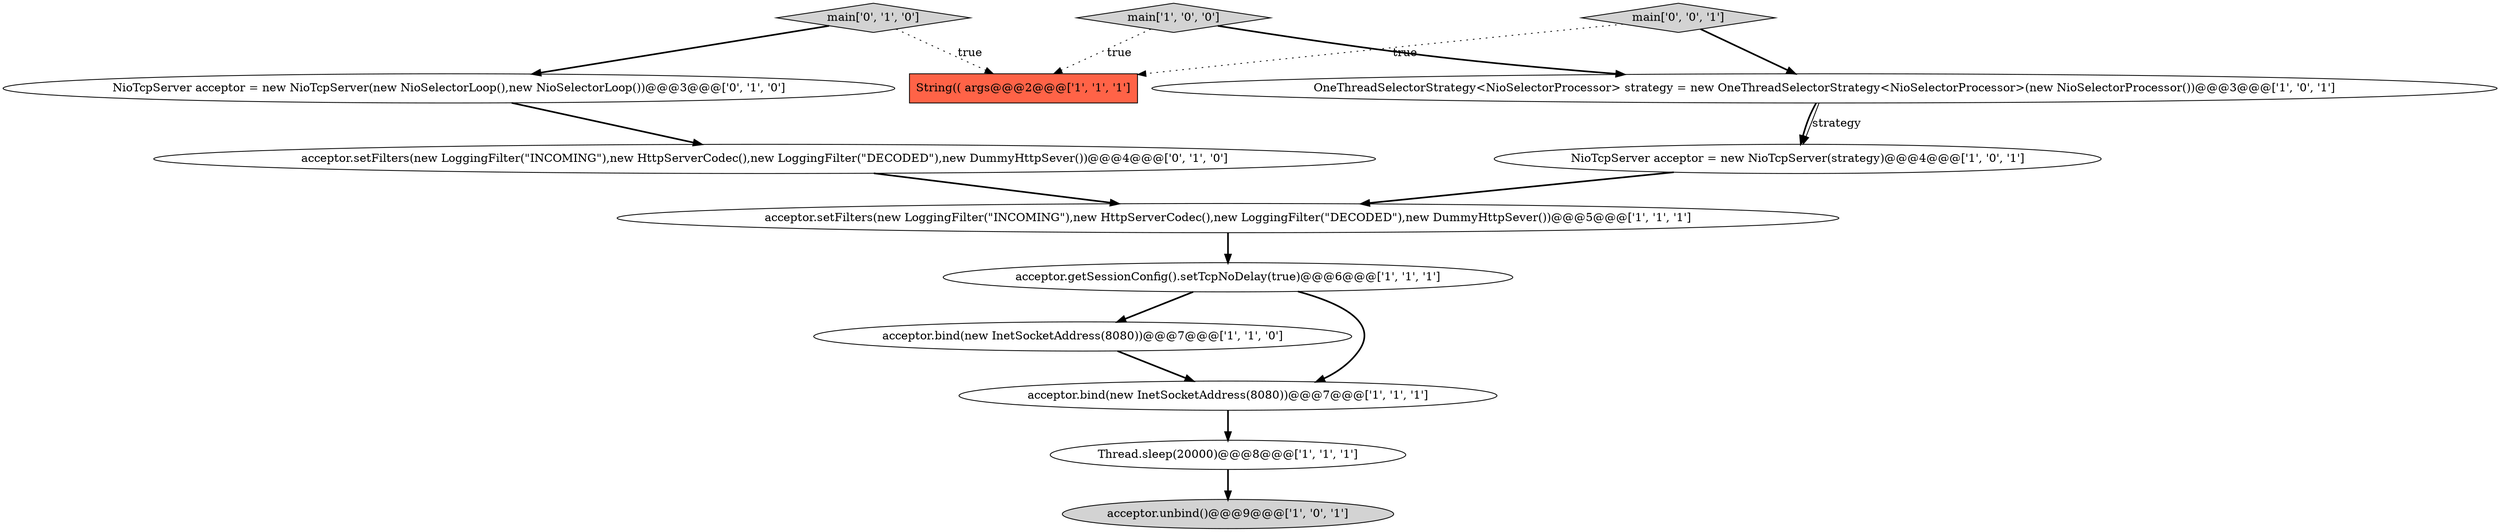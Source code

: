 digraph {
9 [style = filled, label = "main['1', '0', '0']", fillcolor = lightgray, shape = diamond image = "AAA0AAABBB1BBB"];
11 [style = filled, label = "NioTcpServer acceptor = new NioTcpServer(new NioSelectorLoop(),new NioSelectorLoop())@@@3@@@['0', '1', '0']", fillcolor = white, shape = ellipse image = "AAA0AAABBB2BBB"];
1 [style = filled, label = "String(( args@@@2@@@['1', '1', '1']", fillcolor = tomato, shape = box image = "AAA0AAABBB1BBB"];
3 [style = filled, label = "OneThreadSelectorStrategy<NioSelectorProcessor> strategy = new OneThreadSelectorStrategy<NioSelectorProcessor>(new NioSelectorProcessor())@@@3@@@['1', '0', '1']", fillcolor = white, shape = ellipse image = "AAA0AAABBB1BBB"];
10 [style = filled, label = "acceptor.setFilters(new LoggingFilter(\"INCOMING\"),new HttpServerCodec(),new LoggingFilter(\"DECODED\"),new DummyHttpSever())@@@4@@@['0', '1', '0']", fillcolor = white, shape = ellipse image = "AAA0AAABBB2BBB"];
12 [style = filled, label = "main['0', '1', '0']", fillcolor = lightgray, shape = diamond image = "AAA0AAABBB2BBB"];
13 [style = filled, label = "main['0', '0', '1']", fillcolor = lightgray, shape = diamond image = "AAA0AAABBB3BBB"];
4 [style = filled, label = "acceptor.setFilters(new LoggingFilter(\"INCOMING\"),new HttpServerCodec(),new LoggingFilter(\"DECODED\"),new DummyHttpSever())@@@5@@@['1', '1', '1']", fillcolor = white, shape = ellipse image = "AAA0AAABBB1BBB"];
8 [style = filled, label = "acceptor.bind(new InetSocketAddress(8080))@@@7@@@['1', '1', '0']", fillcolor = white, shape = ellipse image = "AAA0AAABBB1BBB"];
5 [style = filled, label = "acceptor.unbind()@@@9@@@['1', '0', '1']", fillcolor = lightgray, shape = ellipse image = "AAA0AAABBB1BBB"];
0 [style = filled, label = "Thread.sleep(20000)@@@8@@@['1', '1', '1']", fillcolor = white, shape = ellipse image = "AAA0AAABBB1BBB"];
6 [style = filled, label = "acceptor.getSessionConfig().setTcpNoDelay(true)@@@6@@@['1', '1', '1']", fillcolor = white, shape = ellipse image = "AAA0AAABBB1BBB"];
2 [style = filled, label = "acceptor.bind(new InetSocketAddress(8080))@@@7@@@['1', '1', '1']", fillcolor = white, shape = ellipse image = "AAA0AAABBB1BBB"];
7 [style = filled, label = "NioTcpServer acceptor = new NioTcpServer(strategy)@@@4@@@['1', '0', '1']", fillcolor = white, shape = ellipse image = "AAA0AAABBB1BBB"];
9->3 [style = bold, label=""];
12->1 [style = dotted, label="true"];
13->1 [style = dotted, label="true"];
6->2 [style = bold, label=""];
2->0 [style = bold, label=""];
7->4 [style = bold, label=""];
13->3 [style = bold, label=""];
8->2 [style = bold, label=""];
3->7 [style = bold, label=""];
4->6 [style = bold, label=""];
11->10 [style = bold, label=""];
6->8 [style = bold, label=""];
3->7 [style = solid, label="strategy"];
0->5 [style = bold, label=""];
9->1 [style = dotted, label="true"];
12->11 [style = bold, label=""];
10->4 [style = bold, label=""];
}
